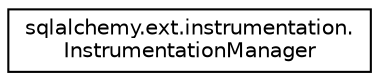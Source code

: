 digraph "Graphical Class Hierarchy"
{
 // LATEX_PDF_SIZE
  edge [fontname="Helvetica",fontsize="10",labelfontname="Helvetica",labelfontsize="10"];
  node [fontname="Helvetica",fontsize="10",shape=record];
  rankdir="LR";
  Node0 [label="sqlalchemy.ext.instrumentation.\lInstrumentationManager",height=0.2,width=0.4,color="black", fillcolor="white", style="filled",URL="$classsqlalchemy_1_1ext_1_1instrumentation_1_1InstrumentationManager.html",tooltip=" "];
}
